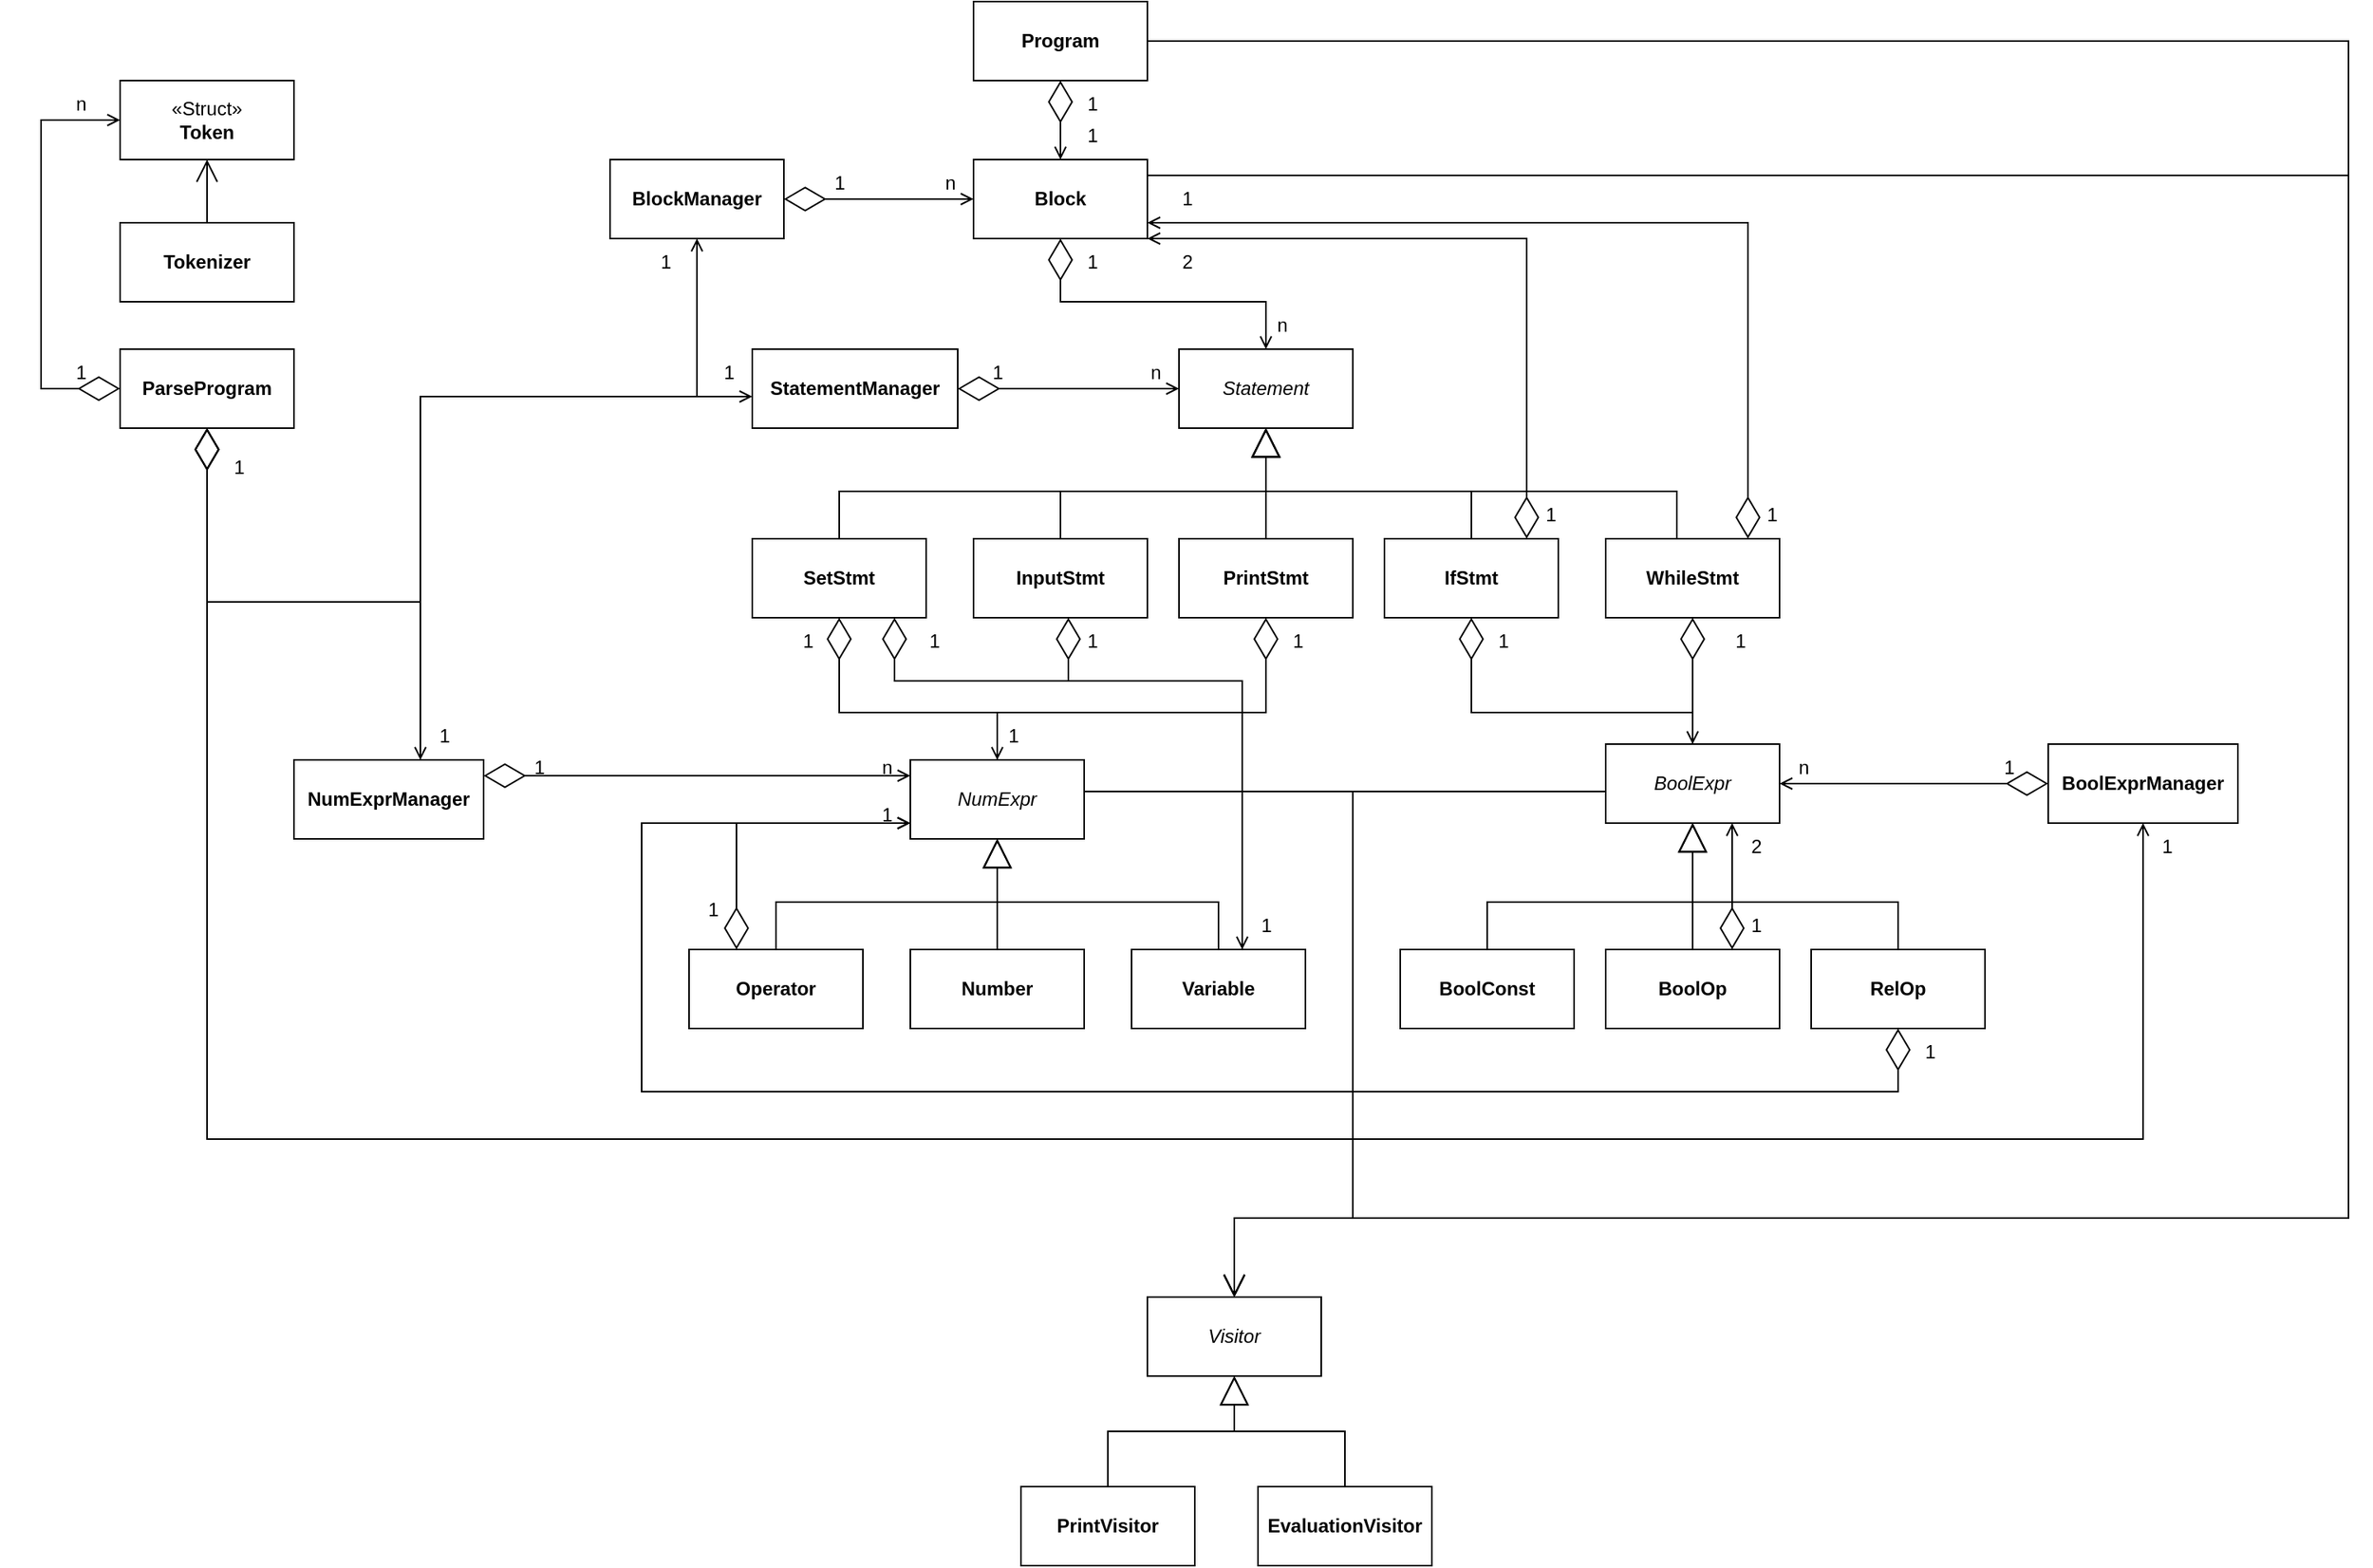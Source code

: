 <mxfile version="21.6.8" type="device">
  <diagram name="Pagina-1" id="P2irHhzb5EJcoQHnUQgg">
    <mxGraphModel dx="709" dy="337" grid="1" gridSize="10" guides="1" tooltips="1" connect="1" arrows="1" fold="1" page="1" pageScale="1" pageWidth="827" pageHeight="1169" math="0" shadow="0">
      <root>
        <mxCell id="0" />
        <mxCell id="1" parent="0" />
        <mxCell id="OxRx2X8CixISzTdGkHXe-2" value="«Struct»&lt;br&gt;&lt;b&gt;Token&lt;/b&gt;" style="html=1;whiteSpace=wrap;" parent="1" vertex="1">
          <mxGeometry x="180" y="210" width="110" height="50" as="geometry" />
        </mxCell>
        <mxCell id="OxRx2X8CixISzTdGkHXe-3" value="&lt;b&gt;Tokenizer&lt;/b&gt;" style="html=1;whiteSpace=wrap;" parent="1" vertex="1">
          <mxGeometry x="180" y="300" width="110" height="50" as="geometry" />
        </mxCell>
        <mxCell id="OxRx2X8CixISzTdGkHXe-4" value="&lt;b&gt;ParseProgram&lt;/b&gt;" style="html=1;whiteSpace=wrap;" parent="1" vertex="1">
          <mxGeometry x="180" y="380" width="110" height="50" as="geometry" />
        </mxCell>
        <mxCell id="OxRx2X8CixISzTdGkHXe-5" value="" style="endArrow=diamondThin;endFill=0;endSize=24;html=1;rounded=0;edgeStyle=orthogonalEdgeStyle;startArrow=open;startFill=0;" parent="1" source="OxRx2X8CixISzTdGkHXe-2" target="OxRx2X8CixISzTdGkHXe-4" edge="1">
          <mxGeometry width="160" relative="1" as="geometry">
            <mxPoint x="110" y="450" as="sourcePoint" />
            <mxPoint x="270" y="450" as="targetPoint" />
            <Array as="points">
              <mxPoint x="130" y="235" />
              <mxPoint x="130" y="405" />
            </Array>
          </mxGeometry>
        </mxCell>
        <mxCell id="OxRx2X8CixISzTdGkHXe-6" value="" style="endArrow=open;endFill=1;endSize=12;html=1;rounded=0;" parent="1" source="OxRx2X8CixISzTdGkHXe-3" target="OxRx2X8CixISzTdGkHXe-2" edge="1">
          <mxGeometry width="160" relative="1" as="geometry">
            <mxPoint x="110" y="450" as="sourcePoint" />
            <mxPoint x="270" y="450" as="targetPoint" />
          </mxGeometry>
        </mxCell>
        <mxCell id="OxRx2X8CixISzTdGkHXe-7" value="&lt;b&gt;Program&lt;/b&gt;" style="html=1;whiteSpace=wrap;" parent="1" vertex="1">
          <mxGeometry x="720" y="160" width="110" height="50" as="geometry" />
        </mxCell>
        <mxCell id="OxRx2X8CixISzTdGkHXe-8" value="&lt;b&gt;Block&lt;/b&gt;" style="html=1;whiteSpace=wrap;" parent="1" vertex="1">
          <mxGeometry x="720" y="260" width="110" height="50" as="geometry" />
        </mxCell>
        <mxCell id="OxRx2X8CixISzTdGkHXe-9" value="&lt;b&gt;BlockManager&lt;/b&gt;" style="html=1;whiteSpace=wrap;" parent="1" vertex="1">
          <mxGeometry x="490" y="260" width="110" height="50" as="geometry" />
        </mxCell>
        <mxCell id="OxRx2X8CixISzTdGkHXe-11" value="" style="endArrow=diamondThin;endFill=0;endSize=24;html=1;rounded=0;startArrow=open;startFill=0;" parent="1" source="OxRx2X8CixISzTdGkHXe-8" target="OxRx2X8CixISzTdGkHXe-7" edge="1">
          <mxGeometry width="160" relative="1" as="geometry">
            <mxPoint x="400" y="350" as="sourcePoint" />
            <mxPoint x="560" y="350" as="targetPoint" />
          </mxGeometry>
        </mxCell>
        <mxCell id="OxRx2X8CixISzTdGkHXe-12" value="&lt;i&gt;Statement&lt;/i&gt;" style="html=1;whiteSpace=wrap;" parent="1" vertex="1">
          <mxGeometry x="850" y="380" width="110" height="50" as="geometry" />
        </mxCell>
        <mxCell id="OxRx2X8CixISzTdGkHXe-13" value="&lt;b&gt;SetStmt&lt;/b&gt;" style="html=1;whiteSpace=wrap;" parent="1" vertex="1">
          <mxGeometry x="580" y="500" width="110" height="50" as="geometry" />
        </mxCell>
        <mxCell id="OxRx2X8CixISzTdGkHXe-14" value="&lt;b&gt;InputStmt&lt;/b&gt;" style="html=1;whiteSpace=wrap;" parent="1" vertex="1">
          <mxGeometry x="720" y="500" width="110" height="50" as="geometry" />
        </mxCell>
        <mxCell id="OxRx2X8CixISzTdGkHXe-15" value="&lt;b&gt;PrintStmt&lt;/b&gt;" style="html=1;whiteSpace=wrap;" parent="1" vertex="1">
          <mxGeometry x="850" y="500" width="110" height="50" as="geometry" />
        </mxCell>
        <mxCell id="OxRx2X8CixISzTdGkHXe-16" value="&lt;b&gt;IfStmt&lt;/b&gt;" style="html=1;whiteSpace=wrap;" parent="1" vertex="1">
          <mxGeometry x="980" y="500" width="110" height="50" as="geometry" />
        </mxCell>
        <mxCell id="OxRx2X8CixISzTdGkHXe-17" value="&lt;b&gt;WhileStmt&lt;/b&gt;" style="html=1;whiteSpace=wrap;" parent="1" vertex="1">
          <mxGeometry x="1120" y="500" width="110" height="50" as="geometry" />
        </mxCell>
        <mxCell id="OxRx2X8CixISzTdGkHXe-18" value="" style="endArrow=block;endSize=16;endFill=0;html=1;rounded=0;edgeStyle=orthogonalEdgeStyle;" parent="1" source="OxRx2X8CixISzTdGkHXe-13" target="OxRx2X8CixISzTdGkHXe-12" edge="1">
          <mxGeometry width="160" relative="1" as="geometry">
            <mxPoint x="840" y="500" as="sourcePoint" />
            <mxPoint x="1000" y="500" as="targetPoint" />
            <Array as="points">
              <mxPoint x="635" y="470" />
              <mxPoint x="905" y="470" />
            </Array>
          </mxGeometry>
        </mxCell>
        <mxCell id="OxRx2X8CixISzTdGkHXe-19" value="" style="endArrow=block;endSize=16;endFill=0;html=1;rounded=0;edgeStyle=orthogonalEdgeStyle;" parent="1" source="OxRx2X8CixISzTdGkHXe-14" target="OxRx2X8CixISzTdGkHXe-12" edge="1">
          <mxGeometry width="160" relative="1" as="geometry">
            <mxPoint x="700" y="513" as="sourcePoint" />
            <mxPoint x="860" y="447" as="targetPoint" />
            <Array as="points">
              <mxPoint x="775" y="470" />
              <mxPoint x="905" y="470" />
            </Array>
          </mxGeometry>
        </mxCell>
        <mxCell id="OxRx2X8CixISzTdGkHXe-20" value="" style="endArrow=block;endSize=16;endFill=0;html=1;rounded=0;edgeStyle=orthogonalEdgeStyle;" parent="1" source="OxRx2X8CixISzTdGkHXe-15" target="OxRx2X8CixISzTdGkHXe-12" edge="1">
          <mxGeometry width="160" relative="1" as="geometry">
            <mxPoint x="710" y="523" as="sourcePoint" />
            <mxPoint x="870" y="457" as="targetPoint" />
          </mxGeometry>
        </mxCell>
        <mxCell id="OxRx2X8CixISzTdGkHXe-22" value="" style="endArrow=block;endSize=16;endFill=0;html=1;rounded=0;edgeStyle=orthogonalEdgeStyle;" parent="1" source="OxRx2X8CixISzTdGkHXe-16" target="OxRx2X8CixISzTdGkHXe-12" edge="1">
          <mxGeometry width="160" relative="1" as="geometry">
            <mxPoint x="720" y="533" as="sourcePoint" />
            <mxPoint x="880" y="467" as="targetPoint" />
            <Array as="points">
              <mxPoint x="1035" y="470" />
              <mxPoint x="905" y="470" />
            </Array>
          </mxGeometry>
        </mxCell>
        <mxCell id="OxRx2X8CixISzTdGkHXe-23" value="" style="endArrow=block;endSize=16;endFill=0;html=1;rounded=0;edgeStyle=orthogonalEdgeStyle;" parent="1" source="OxRx2X8CixISzTdGkHXe-17" target="OxRx2X8CixISzTdGkHXe-12" edge="1">
          <mxGeometry width="160" relative="1" as="geometry">
            <mxPoint x="730" y="543" as="sourcePoint" />
            <mxPoint x="890" y="477" as="targetPoint" />
            <Array as="points">
              <mxPoint x="1165" y="470" />
              <mxPoint x="905" y="470" />
            </Array>
          </mxGeometry>
        </mxCell>
        <mxCell id="OxRx2X8CixISzTdGkHXe-26" value="&lt;i&gt;NumExpr&lt;/i&gt;" style="html=1;whiteSpace=wrap;" parent="1" vertex="1">
          <mxGeometry x="680" y="640" width="110" height="50" as="geometry" />
        </mxCell>
        <mxCell id="OxRx2X8CixISzTdGkHXe-27" value="&lt;b&gt;Operator&lt;/b&gt;" style="html=1;whiteSpace=wrap;" parent="1" vertex="1">
          <mxGeometry x="540" y="760" width="110" height="50" as="geometry" />
        </mxCell>
        <mxCell id="OxRx2X8CixISzTdGkHXe-28" value="&lt;b&gt;Number&lt;/b&gt;" style="html=1;whiteSpace=wrap;" parent="1" vertex="1">
          <mxGeometry x="680" y="760" width="110" height="50" as="geometry" />
        </mxCell>
        <mxCell id="OxRx2X8CixISzTdGkHXe-29" value="&lt;b&gt;Variable&lt;/b&gt;" style="html=1;whiteSpace=wrap;" parent="1" vertex="1">
          <mxGeometry x="820" y="760" width="110" height="50" as="geometry" />
        </mxCell>
        <mxCell id="OxRx2X8CixISzTdGkHXe-30" value="" style="endArrow=block;endSize=16;endFill=0;html=1;rounded=0;edgeStyle=orthogonalEdgeStyle;" parent="1" source="OxRx2X8CixISzTdGkHXe-27" target="OxRx2X8CixISzTdGkHXe-26" edge="1">
          <mxGeometry width="160" relative="1" as="geometry">
            <mxPoint x="840" y="640" as="sourcePoint" />
            <mxPoint x="1000" y="640" as="targetPoint" />
            <Array as="points">
              <mxPoint x="595" y="730" />
              <mxPoint x="735" y="730" />
            </Array>
          </mxGeometry>
        </mxCell>
        <mxCell id="OxRx2X8CixISzTdGkHXe-31" value="" style="endArrow=block;endSize=16;endFill=0;html=1;rounded=0;edgeStyle=orthogonalEdgeStyle;" parent="1" source="OxRx2X8CixISzTdGkHXe-28" target="OxRx2X8CixISzTdGkHXe-26" edge="1">
          <mxGeometry width="160" relative="1" as="geometry">
            <mxPoint x="644" y="770" as="sourcePoint" />
            <mxPoint x="706" y="730" as="targetPoint" />
          </mxGeometry>
        </mxCell>
        <mxCell id="OxRx2X8CixISzTdGkHXe-32" value="" style="endArrow=block;endSize=16;endFill=0;html=1;rounded=0;edgeStyle=orthogonalEdgeStyle;" parent="1" source="OxRx2X8CixISzTdGkHXe-29" target="OxRx2X8CixISzTdGkHXe-26" edge="1">
          <mxGeometry width="160" relative="1" as="geometry">
            <mxPoint x="654" y="780" as="sourcePoint" />
            <mxPoint x="716" y="740" as="targetPoint" />
            <Array as="points">
              <mxPoint x="875" y="730" />
              <mxPoint x="735" y="730" />
            </Array>
          </mxGeometry>
        </mxCell>
        <mxCell id="OxRx2X8CixISzTdGkHXe-33" value="&lt;i&gt;BoolExpr&lt;/i&gt;" style="html=1;whiteSpace=wrap;" parent="1" vertex="1">
          <mxGeometry x="1120" y="630" width="110" height="50" as="geometry" />
        </mxCell>
        <mxCell id="OxRx2X8CixISzTdGkHXe-34" value="&lt;b&gt;BoolConst&lt;/b&gt;" style="html=1;whiteSpace=wrap;" parent="1" vertex="1">
          <mxGeometry x="990" y="760" width="110" height="50" as="geometry" />
        </mxCell>
        <mxCell id="OxRx2X8CixISzTdGkHXe-35" value="&lt;b&gt;BoolOp&lt;/b&gt;" style="html=1;whiteSpace=wrap;" parent="1" vertex="1">
          <mxGeometry x="1120" y="760" width="110" height="50" as="geometry" />
        </mxCell>
        <mxCell id="OxRx2X8CixISzTdGkHXe-36" value="&lt;b&gt;RelOp&lt;/b&gt;" style="html=1;whiteSpace=wrap;" parent="1" vertex="1">
          <mxGeometry x="1250" y="760" width="110" height="50" as="geometry" />
        </mxCell>
        <mxCell id="OxRx2X8CixISzTdGkHXe-37" value="" style="endArrow=block;endSize=16;endFill=0;html=1;rounded=0;edgeStyle=orthogonalEdgeStyle;" parent="1" source="OxRx2X8CixISzTdGkHXe-34" target="OxRx2X8CixISzTdGkHXe-33" edge="1">
          <mxGeometry width="160" relative="1" as="geometry">
            <mxPoint x="930" y="670" as="sourcePoint" />
            <mxPoint x="1090" y="670" as="targetPoint" />
            <Array as="points">
              <mxPoint x="1045" y="730" />
              <mxPoint x="1175" y="730" />
            </Array>
          </mxGeometry>
        </mxCell>
        <mxCell id="OxRx2X8CixISzTdGkHXe-38" value="" style="endArrow=block;endSize=16;endFill=0;html=1;rounded=0;edgeStyle=orthogonalEdgeStyle;" parent="1" source="OxRx2X8CixISzTdGkHXe-35" target="OxRx2X8CixISzTdGkHXe-33" edge="1">
          <mxGeometry width="160" relative="1" as="geometry">
            <mxPoint x="1080" y="770" as="sourcePoint" />
            <mxPoint x="1150" y="700" as="targetPoint" />
            <Array as="points">
              <mxPoint x="1175" y="710" />
              <mxPoint x="1175" y="710" />
            </Array>
          </mxGeometry>
        </mxCell>
        <mxCell id="OxRx2X8CixISzTdGkHXe-39" value="" style="endArrow=block;endSize=16;endFill=0;html=1;rounded=0;edgeStyle=orthogonalEdgeStyle;" parent="1" source="OxRx2X8CixISzTdGkHXe-36" target="OxRx2X8CixISzTdGkHXe-33" edge="1">
          <mxGeometry width="160" relative="1" as="geometry">
            <mxPoint x="1090" y="780" as="sourcePoint" />
            <mxPoint x="1160" y="710" as="targetPoint" />
            <Array as="points">
              <mxPoint x="1305" y="730" />
              <mxPoint x="1175" y="730" />
            </Array>
          </mxGeometry>
        </mxCell>
        <mxCell id="OxRx2X8CixISzTdGkHXe-40" value="&lt;b&gt;BoolExprManager&lt;/b&gt;" style="html=1;whiteSpace=wrap;" parent="1" vertex="1">
          <mxGeometry x="1400" y="630" width="120" height="50" as="geometry" />
        </mxCell>
        <mxCell id="OxRx2X8CixISzTdGkHXe-41" value="&lt;i&gt;Visitor&lt;/i&gt;" style="html=1;whiteSpace=wrap;" parent="1" vertex="1">
          <mxGeometry x="830" y="980" width="110" height="50" as="geometry" />
        </mxCell>
        <mxCell id="OxRx2X8CixISzTdGkHXe-42" value="&lt;b&gt;PrintVisitor&lt;/b&gt;" style="html=1;whiteSpace=wrap;" parent="1" vertex="1">
          <mxGeometry x="750" y="1100" width="110" height="50" as="geometry" />
        </mxCell>
        <mxCell id="OxRx2X8CixISzTdGkHXe-43" value="&lt;b&gt;EvaluationVisitor&lt;/b&gt;" style="html=1;whiteSpace=wrap;" parent="1" vertex="1">
          <mxGeometry x="900" y="1100" width="110" height="50" as="geometry" />
        </mxCell>
        <mxCell id="OxRx2X8CixISzTdGkHXe-46" value="" style="endArrow=block;endSize=16;endFill=0;html=1;rounded=0;edgeStyle=orthogonalEdgeStyle;" parent="1" source="OxRx2X8CixISzTdGkHXe-42" target="OxRx2X8CixISzTdGkHXe-41" edge="1">
          <mxGeometry width="160" relative="1" as="geometry">
            <mxPoint x="770" y="990" as="sourcePoint" />
            <mxPoint x="930" y="990" as="targetPoint" />
          </mxGeometry>
        </mxCell>
        <mxCell id="OxRx2X8CixISzTdGkHXe-47" value="" style="endArrow=block;endSize=16;endFill=0;html=1;rounded=0;edgeStyle=orthogonalEdgeStyle;" parent="1" source="OxRx2X8CixISzTdGkHXe-43" target="OxRx2X8CixISzTdGkHXe-41" edge="1">
          <mxGeometry width="160" relative="1" as="geometry">
            <mxPoint x="835" y="1110" as="sourcePoint" />
            <mxPoint x="875" y="1060" as="targetPoint" />
          </mxGeometry>
        </mxCell>
        <mxCell id="OxRx2X8CixISzTdGkHXe-48" value="&lt;b&gt;NumExprManager&lt;/b&gt;" style="html=1;whiteSpace=wrap;" parent="1" vertex="1">
          <mxGeometry x="290" y="640" width="120" height="50" as="geometry" />
        </mxCell>
        <mxCell id="OxRx2X8CixISzTdGkHXe-49" value="" style="endArrow=diamondThin;endFill=0;endSize=24;html=1;rounded=0;edgeStyle=orthogonalEdgeStyle;startArrow=open;startFill=0;" parent="1" source="OxRx2X8CixISzTdGkHXe-26" target="OxRx2X8CixISzTdGkHXe-13" edge="1">
          <mxGeometry width="160" relative="1" as="geometry">
            <mxPoint x="740" y="700" as="sourcePoint" />
            <mxPoint x="900" y="700" as="targetPoint" />
            <Array as="points">
              <mxPoint x="735" y="610" />
              <mxPoint x="635" y="610" />
            </Array>
          </mxGeometry>
        </mxCell>
        <mxCell id="OxRx2X8CixISzTdGkHXe-50" value="" style="endArrow=diamondThin;endFill=0;endSize=24;html=1;rounded=0;edgeStyle=orthogonalEdgeStyle;" parent="1" source="OxRx2X8CixISzTdGkHXe-26" target="OxRx2X8CixISzTdGkHXe-15" edge="1">
          <mxGeometry width="160" relative="1" as="geometry">
            <mxPoint x="727" y="650" as="sourcePoint" />
            <mxPoint x="663" y="560" as="targetPoint" />
            <Array as="points">
              <mxPoint x="735" y="610" />
              <mxPoint x="905" y="610" />
            </Array>
          </mxGeometry>
        </mxCell>
        <mxCell id="OxRx2X8CixISzTdGkHXe-51" value="1" style="text;html=1;align=center;verticalAlign=middle;resizable=0;points=[];autosize=1;strokeColor=none;fillColor=none;" parent="1" vertex="1">
          <mxGeometry x="600" y="550" width="30" height="30" as="geometry" />
        </mxCell>
        <mxCell id="OxRx2X8CixISzTdGkHXe-52" value="1" style="text;html=1;align=center;verticalAlign=middle;resizable=0;points=[];autosize=1;strokeColor=none;fillColor=none;" parent="1" vertex="1">
          <mxGeometry x="910" y="550" width="30" height="30" as="geometry" />
        </mxCell>
        <mxCell id="OxRx2X8CixISzTdGkHXe-53" value="" style="endArrow=diamondThin;endFill=0;endSize=24;html=1;rounded=0;edgeStyle=orthogonalEdgeStyle;" parent="1" source="OxRx2X8CixISzTdGkHXe-29" target="OxRx2X8CixISzTdGkHXe-14" edge="1">
          <mxGeometry width="160" relative="1" as="geometry">
            <mxPoint x="740" y="700" as="sourcePoint" />
            <mxPoint x="900" y="700" as="targetPoint" />
            <Array as="points">
              <mxPoint x="890" y="590" />
              <mxPoint x="780" y="590" />
            </Array>
          </mxGeometry>
        </mxCell>
        <mxCell id="OxRx2X8CixISzTdGkHXe-54" value="" style="endArrow=diamondThin;endFill=0;endSize=24;html=1;rounded=0;edgeStyle=orthogonalEdgeStyle;startArrow=open;startFill=0;" parent="1" source="OxRx2X8CixISzTdGkHXe-29" target="OxRx2X8CixISzTdGkHXe-13" edge="1">
          <mxGeometry width="160" relative="1" as="geometry">
            <mxPoint x="875" y="770" as="sourcePoint" />
            <mxPoint x="795" y="560" as="targetPoint" />
            <Array as="points">
              <mxPoint x="890" y="590" />
              <mxPoint x="670" y="590" />
            </Array>
          </mxGeometry>
        </mxCell>
        <mxCell id="OxRx2X8CixISzTdGkHXe-55" value="1" style="text;html=1;align=center;verticalAlign=middle;resizable=0;points=[];autosize=1;strokeColor=none;fillColor=none;" parent="1" vertex="1">
          <mxGeometry x="680" y="550" width="30" height="30" as="geometry" />
        </mxCell>
        <mxCell id="OxRx2X8CixISzTdGkHXe-56" value="1" style="text;html=1;align=center;verticalAlign=middle;resizable=0;points=[];autosize=1;strokeColor=none;fillColor=none;" parent="1" vertex="1">
          <mxGeometry x="780" y="550" width="30" height="30" as="geometry" />
        </mxCell>
        <mxCell id="OxRx2X8CixISzTdGkHXe-57" value="" style="endArrow=diamondThin;endFill=0;endSize=24;html=1;rounded=0;edgeStyle=orthogonalEdgeStyle;startArrow=open;startFill=0;" parent="1" source="OxRx2X8CixISzTdGkHXe-26" target="OxRx2X8CixISzTdGkHXe-27" edge="1">
          <mxGeometry width="160" relative="1" as="geometry">
            <mxPoint x="620" y="660" as="sourcePoint" />
            <mxPoint x="780" y="660" as="targetPoint" />
            <Array as="points">
              <mxPoint x="570" y="680" />
            </Array>
          </mxGeometry>
        </mxCell>
        <mxCell id="OxRx2X8CixISzTdGkHXe-58" value="" style="endArrow=diamondThin;endFill=0;endSize=24;html=1;rounded=0;startArrow=open;startFill=0;edgeStyle=orthogonalEdgeStyle;" parent="1" source="OxRx2X8CixISzTdGkHXe-26" target="OxRx2X8CixISzTdGkHXe-48" edge="1">
          <mxGeometry width="160" relative="1" as="geometry">
            <mxPoint x="620" y="660" as="sourcePoint" />
            <mxPoint x="780" y="660" as="targetPoint" />
            <Array as="points">
              <mxPoint x="550" y="650" />
              <mxPoint x="550" y="650" />
            </Array>
          </mxGeometry>
        </mxCell>
        <mxCell id="OxRx2X8CixISzTdGkHXe-59" value="n" style="text;html=1;align=center;verticalAlign=middle;resizable=0;points=[];autosize=1;strokeColor=none;fillColor=none;" parent="1" vertex="1">
          <mxGeometry x="650" y="630" width="30" height="30" as="geometry" />
        </mxCell>
        <mxCell id="OxRx2X8CixISzTdGkHXe-60" value="1" style="text;html=1;align=center;verticalAlign=middle;resizable=0;points=[];autosize=1;strokeColor=none;fillColor=none;" parent="1" vertex="1">
          <mxGeometry x="650" y="660" width="30" height="30" as="geometry" />
        </mxCell>
        <mxCell id="OxRx2X8CixISzTdGkHXe-61" value="" style="endArrow=diamondThin;endFill=0;endSize=24;html=1;rounded=0;edgeStyle=orthogonalEdgeStyle;startArrow=open;startFill=0;" parent="1" source="OxRx2X8CixISzTdGkHXe-26" target="OxRx2X8CixISzTdGkHXe-36" edge="1">
          <mxGeometry width="160" relative="1" as="geometry">
            <mxPoint x="790" y="750" as="sourcePoint" />
            <mxPoint x="950" y="750" as="targetPoint" />
            <Array as="points">
              <mxPoint x="510" y="680" />
              <mxPoint x="510" y="850" />
              <mxPoint x="1305" y="850" />
            </Array>
          </mxGeometry>
        </mxCell>
        <mxCell id="OxRx2X8CixISzTdGkHXe-63" value="" style="endArrow=diamondThin;endFill=0;endSize=24;html=1;rounded=0;edgeStyle=orthogonalEdgeStyle;startArrow=open;startFill=0;" parent="1" source="OxRx2X8CixISzTdGkHXe-33" target="OxRx2X8CixISzTdGkHXe-35" edge="1">
          <mxGeometry width="160" relative="1" as="geometry">
            <mxPoint x="1170" y="670" as="sourcePoint" />
            <mxPoint x="1040" y="820" as="targetPoint" />
            <Array as="points">
              <mxPoint x="1200" y="710" />
              <mxPoint x="1200" y="710" />
            </Array>
          </mxGeometry>
        </mxCell>
        <mxCell id="OxRx2X8CixISzTdGkHXe-64" value="2" style="text;html=1;align=center;verticalAlign=middle;resizable=0;points=[];autosize=1;strokeColor=none;fillColor=none;" parent="1" vertex="1">
          <mxGeometry x="1200" y="680" width="30" height="30" as="geometry" />
        </mxCell>
        <mxCell id="OxRx2X8CixISzTdGkHXe-65" value="" style="endArrow=diamondThin;endFill=0;endSize=24;html=1;rounded=0;startArrow=open;startFill=0;" parent="1" source="OxRx2X8CixISzTdGkHXe-33" target="OxRx2X8CixISzTdGkHXe-40" edge="1">
          <mxGeometry width="160" relative="1" as="geometry">
            <mxPoint x="930" y="900" as="sourcePoint" />
            <mxPoint x="1090" y="900" as="targetPoint" />
          </mxGeometry>
        </mxCell>
        <mxCell id="OxRx2X8CixISzTdGkHXe-66" value="n" style="text;html=1;align=center;verticalAlign=middle;resizable=0;points=[];autosize=1;strokeColor=none;fillColor=none;" parent="1" vertex="1">
          <mxGeometry x="1230" y="630" width="30" height="30" as="geometry" />
        </mxCell>
        <mxCell id="OxRx2X8CixISzTdGkHXe-67" value="" style="endArrow=diamondThin;endFill=0;endSize=24;html=1;rounded=0;edgeStyle=orthogonalEdgeStyle;startArrow=open;startFill=0;" parent="1" source="OxRx2X8CixISzTdGkHXe-33" target="OxRx2X8CixISzTdGkHXe-16" edge="1">
          <mxGeometry width="160" relative="1" as="geometry">
            <mxPoint x="930" y="560" as="sourcePoint" />
            <mxPoint x="1090" y="560" as="targetPoint" />
            <Array as="points">
              <mxPoint x="1175" y="610" />
              <mxPoint x="1035" y="610" />
            </Array>
          </mxGeometry>
        </mxCell>
        <mxCell id="OxRx2X8CixISzTdGkHXe-68" value="" style="endArrow=diamondThin;endFill=0;endSize=24;html=1;rounded=0;edgeStyle=orthogonalEdgeStyle;" parent="1" source="OxRx2X8CixISzTdGkHXe-33" target="OxRx2X8CixISzTdGkHXe-17" edge="1">
          <mxGeometry width="160" relative="1" as="geometry">
            <mxPoint x="1158" y="640" as="sourcePoint" />
            <mxPoint x="1072" y="560" as="targetPoint" />
          </mxGeometry>
        </mxCell>
        <mxCell id="OxRx2X8CixISzTdGkHXe-69" value="1" style="text;html=1;align=center;verticalAlign=middle;resizable=0;points=[];autosize=1;strokeColor=none;fillColor=none;" parent="1" vertex="1">
          <mxGeometry x="1190" y="550" width="30" height="30" as="geometry" />
        </mxCell>
        <mxCell id="OxRx2X8CixISzTdGkHXe-70" value="1" style="text;html=1;align=center;verticalAlign=middle;resizable=0;points=[];autosize=1;strokeColor=none;fillColor=none;" parent="1" vertex="1">
          <mxGeometry x="1040" y="550" width="30" height="30" as="geometry" />
        </mxCell>
        <mxCell id="OxRx2X8CixISzTdGkHXe-71" value="" style="endArrow=diamondThin;endFill=0;endSize=24;html=1;rounded=0;edgeStyle=orthogonalEdgeStyle;startArrow=open;startFill=0;" parent="1" source="OxRx2X8CixISzTdGkHXe-48" target="OxRx2X8CixISzTdGkHXe-4" edge="1">
          <mxGeometry width="160" relative="1" as="geometry">
            <mxPoint x="300" y="610" as="sourcePoint" />
            <mxPoint x="460" y="610" as="targetPoint" />
            <Array as="points">
              <mxPoint x="370" y="540" />
              <mxPoint x="235" y="540" />
            </Array>
          </mxGeometry>
        </mxCell>
        <mxCell id="OxRx2X8CixISzTdGkHXe-72" value="" style="endArrow=diamondThin;endFill=0;endSize=24;html=1;rounded=0;edgeStyle=orthogonalEdgeStyle;startArrow=open;startFill=0;" parent="1" source="OxRx2X8CixISzTdGkHXe-9" target="OxRx2X8CixISzTdGkHXe-4" edge="1">
          <mxGeometry width="160" relative="1" as="geometry">
            <mxPoint x="330" y="650" as="sourcePoint" />
            <mxPoint x="245" y="580" as="targetPoint" />
            <Array as="points">
              <mxPoint x="545" y="410" />
              <mxPoint x="370" y="410" />
              <mxPoint x="370" y="540" />
              <mxPoint x="235" y="540" />
            </Array>
          </mxGeometry>
        </mxCell>
        <mxCell id="OxRx2X8CixISzTdGkHXe-73" value="n" style="text;html=1;align=center;verticalAlign=middle;resizable=0;points=[];autosize=1;strokeColor=none;fillColor=none;" parent="1" vertex="1">
          <mxGeometry x="140" y="210" width="30" height="30" as="geometry" />
        </mxCell>
        <mxCell id="OxRx2X8CixISzTdGkHXe-75" value="1" style="text;html=1;align=center;verticalAlign=middle;resizable=0;points=[];autosize=1;strokeColor=none;fillColor=none;" parent="1" vertex="1">
          <mxGeometry x="240" y="440" width="30" height="30" as="geometry" />
        </mxCell>
        <mxCell id="OxRx2X8CixISzTdGkHXe-76" value="" style="endArrow=diamondThin;endFill=0;endSize=24;html=1;rounded=0;edgeStyle=orthogonalEdgeStyle;startArrow=open;startFill=0;" parent="1" source="OxRx2X8CixISzTdGkHXe-40" target="OxRx2X8CixISzTdGkHXe-4" edge="1">
          <mxGeometry width="160" relative="1" as="geometry">
            <mxPoint x="810" y="880" as="sourcePoint" />
            <mxPoint x="970" y="880" as="targetPoint" />
            <Array as="points">
              <mxPoint x="1460" y="880" />
              <mxPoint x="235" y="880" />
            </Array>
          </mxGeometry>
        </mxCell>
        <mxCell id="OxRx2X8CixISzTdGkHXe-77" value="" style="endArrow=diamondThin;endFill=0;endSize=24;html=1;rounded=0;edgeStyle=orthogonalEdgeStyle;startArrow=open;startFill=0;" parent="1" source="OxRx2X8CixISzTdGkHXe-8" target="OxRx2X8CixISzTdGkHXe-9" edge="1">
          <mxGeometry width="160" relative="1" as="geometry">
            <mxPoint x="550" y="310" as="sourcePoint" />
            <mxPoint x="710" y="310" as="targetPoint" />
            <Array as="points">
              <mxPoint x="640" y="285" />
              <mxPoint x="640" y="285" />
            </Array>
          </mxGeometry>
        </mxCell>
        <mxCell id="OxRx2X8CixISzTdGkHXe-79" value="n" style="text;html=1;align=center;verticalAlign=middle;resizable=0;points=[];autosize=1;strokeColor=none;fillColor=none;" parent="1" vertex="1">
          <mxGeometry x="690" y="260" width="30" height="30" as="geometry" />
        </mxCell>
        <mxCell id="OxRx2X8CixISzTdGkHXe-80" value="1" style="text;html=1;align=center;verticalAlign=middle;resizable=0;points=[];autosize=1;strokeColor=none;fillColor=none;" parent="1" vertex="1">
          <mxGeometry x="780" y="210" width="30" height="30" as="geometry" />
        </mxCell>
        <mxCell id="OxRx2X8CixISzTdGkHXe-81" value="" style="endArrow=diamondThin;endFill=0;endSize=24;html=1;rounded=0;edgeStyle=orthogonalEdgeStyle;startArrow=open;startFill=0;" parent="1" source="OxRx2X8CixISzTdGkHXe-8" target="OxRx2X8CixISzTdGkHXe-17" edge="1">
          <mxGeometry width="160" relative="1" as="geometry">
            <mxPoint x="760" y="340" as="sourcePoint" />
            <mxPoint x="920" y="340" as="targetPoint" />
            <Array as="points">
              <mxPoint x="1210" y="300" />
            </Array>
          </mxGeometry>
        </mxCell>
        <mxCell id="OxRx2X8CixISzTdGkHXe-82" value="1" style="text;html=1;align=center;verticalAlign=middle;resizable=0;points=[];autosize=1;strokeColor=none;fillColor=none;" parent="1" vertex="1">
          <mxGeometry x="1210" y="470" width="30" height="30" as="geometry" />
        </mxCell>
        <mxCell id="OxRx2X8CixISzTdGkHXe-83" value="" style="endArrow=diamondThin;endFill=0;endSize=24;html=1;rounded=0;edgeStyle=orthogonalEdgeStyle;startArrow=open;startFill=0;" parent="1" source="OxRx2X8CixISzTdGkHXe-8" target="OxRx2X8CixISzTdGkHXe-16" edge="1">
          <mxGeometry width="160" relative="1" as="geometry">
            <mxPoint x="760" y="340" as="sourcePoint" />
            <mxPoint x="920" y="340" as="targetPoint" />
            <Array as="points">
              <mxPoint x="1070" y="310" />
            </Array>
          </mxGeometry>
        </mxCell>
        <mxCell id="OxRx2X8CixISzTdGkHXe-84" value="2" style="text;html=1;align=center;verticalAlign=middle;resizable=0;points=[];autosize=1;strokeColor=none;fillColor=none;" parent="1" vertex="1">
          <mxGeometry x="840" y="310" width="30" height="30" as="geometry" />
        </mxCell>
        <mxCell id="OxRx2X8CixISzTdGkHXe-85" value="" style="endArrow=open;endSize=12;html=1;rounded=0;edgeStyle=orthogonalEdgeStyle;" parent="1" source="OxRx2X8CixISzTdGkHXe-7" target="OxRx2X8CixISzTdGkHXe-41" edge="1">
          <mxGeometry width="160" relative="1" as="geometry">
            <mxPoint x="880" y="600" as="sourcePoint" />
            <mxPoint x="1040" y="600" as="targetPoint" />
            <Array as="points">
              <mxPoint x="1590" y="185" />
              <mxPoint x="1590" y="930" />
              <mxPoint x="885" y="930" />
            </Array>
          </mxGeometry>
        </mxCell>
        <mxCell id="OxRx2X8CixISzTdGkHXe-87" value="" style="endArrow=open;endFill=1;endSize=12;html=1;rounded=0;edgeStyle=orthogonalEdgeStyle;" parent="1" source="OxRx2X8CixISzTdGkHXe-8" target="OxRx2X8CixISzTdGkHXe-41" edge="1">
          <mxGeometry width="160" relative="1" as="geometry">
            <mxPoint x="824.98" y="270" as="sourcePoint" />
            <mxPoint x="879.98" y="940" as="targetPoint" />
            <Array as="points">
              <mxPoint x="1590" y="270" />
              <mxPoint x="1590" y="930" />
              <mxPoint x="885" y="930" />
            </Array>
          </mxGeometry>
        </mxCell>
        <mxCell id="OxRx2X8CixISzTdGkHXe-89" value="" style="endArrow=diamondThin;endFill=0;endSize=24;html=1;rounded=0;edgeStyle=orthogonalEdgeStyle;startArrow=open;startFill=0;" parent="1" source="OxRx2X8CixISzTdGkHXe-12" target="OxRx2X8CixISzTdGkHXe-8" edge="1">
          <mxGeometry width="160" relative="1" as="geometry">
            <mxPoint x="1050" y="420" as="sourcePoint" />
            <mxPoint x="1210" y="420" as="targetPoint" />
            <Array as="points">
              <mxPoint x="905" y="350" />
              <mxPoint x="775" y="350" />
            </Array>
          </mxGeometry>
        </mxCell>
        <mxCell id="OxRx2X8CixISzTdGkHXe-90" value="n" style="text;html=1;align=center;verticalAlign=middle;resizable=0;points=[];autosize=1;strokeColor=none;fillColor=none;" parent="1" vertex="1">
          <mxGeometry x="900" y="350" width="30" height="30" as="geometry" />
        </mxCell>
        <mxCell id="OxRx2X8CixISzTdGkHXe-91" value="" style="endArrow=open;endFill=1;endSize=12;html=1;rounded=0;edgeStyle=orthogonalEdgeStyle;" parent="1" source="OxRx2X8CixISzTdGkHXe-26" target="OxRx2X8CixISzTdGkHXe-41" edge="1">
          <mxGeometry width="160" relative="1" as="geometry">
            <mxPoint x="830" y="780" as="sourcePoint" />
            <mxPoint x="990" y="780" as="targetPoint" />
            <Array as="points">
              <mxPoint x="960" y="660" />
              <mxPoint x="960" y="930" />
              <mxPoint x="885" y="930" />
            </Array>
          </mxGeometry>
        </mxCell>
        <mxCell id="OxRx2X8CixISzTdGkHXe-92" value="" style="endArrow=open;endFill=1;endSize=12;html=1;rounded=0;edgeStyle=orthogonalEdgeStyle;" parent="1" source="OxRx2X8CixISzTdGkHXe-33" target="OxRx2X8CixISzTdGkHXe-41" edge="1">
          <mxGeometry width="160" relative="1" as="geometry">
            <mxPoint x="960" y="780" as="sourcePoint" />
            <mxPoint x="1120" y="780" as="targetPoint" />
            <Array as="points">
              <mxPoint x="960" y="660" />
              <mxPoint x="960" y="930" />
              <mxPoint x="885" y="930" />
            </Array>
          </mxGeometry>
        </mxCell>
        <mxCell id="_QMLzWhznCgWN0QLYq6d-1" value="&lt;b&gt;StatementManager&lt;/b&gt;" style="html=1;whiteSpace=wrap;" parent="1" vertex="1">
          <mxGeometry x="580" y="380" width="130" height="50" as="geometry" />
        </mxCell>
        <mxCell id="_QMLzWhznCgWN0QLYq6d-2" value="" style="endArrow=diamondThin;endFill=0;endSize=24;html=1;rounded=0;startArrow=open;startFill=0;" parent="1" source="OxRx2X8CixISzTdGkHXe-12" target="_QMLzWhznCgWN0QLYq6d-1" edge="1">
          <mxGeometry width="160" relative="1" as="geometry">
            <mxPoint x="590" y="420" as="sourcePoint" />
            <mxPoint x="770" y="405" as="targetPoint" />
          </mxGeometry>
        </mxCell>
        <mxCell id="_QMLzWhznCgWN0QLYq6d-3" value="n" style="text;html=1;align=center;verticalAlign=middle;resizable=0;points=[];autosize=1;strokeColor=none;fillColor=none;" parent="1" vertex="1">
          <mxGeometry x="820" y="380" width="30" height="30" as="geometry" />
        </mxCell>
        <mxCell id="_QMLzWhznCgWN0QLYq6d-4" value="" style="endArrow=diamondThin;endFill=0;endSize=24;html=1;rounded=0;edgeStyle=orthogonalEdgeStyle;startArrow=open;startFill=0;" parent="1" source="_QMLzWhznCgWN0QLYq6d-1" target="OxRx2X8CixISzTdGkHXe-4" edge="1">
          <mxGeometry width="160" relative="1" as="geometry">
            <mxPoint x="590" y="420" as="sourcePoint" />
            <mxPoint x="750" y="420" as="targetPoint" />
            <Array as="points">
              <mxPoint x="370" y="410" />
              <mxPoint x="370" y="540" />
              <mxPoint x="235" y="540" />
            </Array>
          </mxGeometry>
        </mxCell>
        <mxCell id="eNAtSe2sYvYE1l3DZhM--1" value="1" style="text;html=1;align=center;verticalAlign=middle;resizable=0;points=[];autosize=1;strokeColor=none;fillColor=none;" parent="1" vertex="1">
          <mxGeometry x="780" y="230" width="30" height="30" as="geometry" />
        </mxCell>
        <mxCell id="eNAtSe2sYvYE1l3DZhM--2" value="1" style="text;html=1;align=center;verticalAlign=middle;resizable=0;points=[];autosize=1;strokeColor=none;fillColor=none;" parent="1" vertex="1">
          <mxGeometry x="780" y="310" width="30" height="30" as="geometry" />
        </mxCell>
        <mxCell id="eNAtSe2sYvYE1l3DZhM--3" value="1" style="text;html=1;align=center;verticalAlign=middle;resizable=0;points=[];autosize=1;strokeColor=none;fillColor=none;" parent="1" vertex="1">
          <mxGeometry x="620" y="260" width="30" height="30" as="geometry" />
        </mxCell>
        <mxCell id="eNAtSe2sYvYE1l3DZhM--4" value="1" style="text;html=1;align=center;verticalAlign=middle;resizable=0;points=[];autosize=1;strokeColor=none;fillColor=none;" parent="1" vertex="1">
          <mxGeometry x="720" y="380" width="30" height="30" as="geometry" />
        </mxCell>
        <mxCell id="eNAtSe2sYvYE1l3DZhM--5" value="1" style="text;html=1;align=center;verticalAlign=middle;resizable=0;points=[];autosize=1;strokeColor=none;fillColor=none;" parent="1" vertex="1">
          <mxGeometry x="140" y="380" width="30" height="30" as="geometry" />
        </mxCell>
        <mxCell id="eNAtSe2sYvYE1l3DZhM--7" value="1" style="text;html=1;align=center;verticalAlign=middle;resizable=0;points=[];autosize=1;strokeColor=none;fillColor=none;" parent="1" vertex="1">
          <mxGeometry x="510" y="310" width="30" height="30" as="geometry" />
        </mxCell>
        <mxCell id="eNAtSe2sYvYE1l3DZhM--8" value="1" style="text;html=1;align=center;verticalAlign=middle;resizable=0;points=[];autosize=1;strokeColor=none;fillColor=none;" parent="1" vertex="1">
          <mxGeometry x="550" y="380" width="30" height="30" as="geometry" />
        </mxCell>
        <mxCell id="eNAtSe2sYvYE1l3DZhM--9" value="1" style="text;html=1;align=center;verticalAlign=middle;resizable=0;points=[];autosize=1;strokeColor=none;fillColor=none;" parent="1" vertex="1">
          <mxGeometry x="370" y="610" width="30" height="30" as="geometry" />
        </mxCell>
        <mxCell id="eNAtSe2sYvYE1l3DZhM--10" value="1" style="text;html=1;align=center;verticalAlign=middle;resizable=0;points=[];autosize=1;strokeColor=none;fillColor=none;" parent="1" vertex="1">
          <mxGeometry x="1460" y="680" width="30" height="30" as="geometry" />
        </mxCell>
        <mxCell id="eNAtSe2sYvYE1l3DZhM--11" value="1" style="text;html=1;align=center;verticalAlign=middle;resizable=0;points=[];autosize=1;strokeColor=none;fillColor=none;" parent="1" vertex="1">
          <mxGeometry x="1360" y="630" width="30" height="30" as="geometry" />
        </mxCell>
        <mxCell id="eNAtSe2sYvYE1l3DZhM--12" value="1" style="text;html=1;align=center;verticalAlign=middle;resizable=0;points=[];autosize=1;strokeColor=none;fillColor=none;" parent="1" vertex="1">
          <mxGeometry x="1070" y="470" width="30" height="30" as="geometry" />
        </mxCell>
        <mxCell id="eNAtSe2sYvYE1l3DZhM--13" value="1" style="text;html=1;align=center;verticalAlign=middle;resizable=0;points=[];autosize=1;strokeColor=none;fillColor=none;" parent="1" vertex="1">
          <mxGeometry x="840" y="270" width="30" height="30" as="geometry" />
        </mxCell>
        <mxCell id="eNAtSe2sYvYE1l3DZhM--14" value="1" style="text;html=1;align=center;verticalAlign=middle;resizable=0;points=[];autosize=1;strokeColor=none;fillColor=none;" parent="1" vertex="1">
          <mxGeometry x="430" y="630" width="30" height="30" as="geometry" />
        </mxCell>
        <mxCell id="eNAtSe2sYvYE1l3DZhM--17" value="1" style="text;html=1;align=center;verticalAlign=middle;resizable=0;points=[];autosize=1;strokeColor=none;fillColor=none;" parent="1" vertex="1">
          <mxGeometry x="540" y="720" width="30" height="30" as="geometry" />
        </mxCell>
        <mxCell id="eNAtSe2sYvYE1l3DZhM--19" value="1" style="text;html=1;align=center;verticalAlign=middle;resizable=0;points=[];autosize=1;strokeColor=none;fillColor=none;" parent="1" vertex="1">
          <mxGeometry x="1310" y="810" width="30" height="30" as="geometry" />
        </mxCell>
        <mxCell id="eNAtSe2sYvYE1l3DZhM--20" value="1" style="text;html=1;align=center;verticalAlign=middle;resizable=0;points=[];autosize=1;strokeColor=none;fillColor=none;" parent="1" vertex="1">
          <mxGeometry x="1200" y="730" width="30" height="30" as="geometry" />
        </mxCell>
        <mxCell id="eNAtSe2sYvYE1l3DZhM--21" value="1" style="text;html=1;align=center;verticalAlign=middle;resizable=0;points=[];autosize=1;strokeColor=none;fillColor=none;" parent="1" vertex="1">
          <mxGeometry x="890" y="730" width="30" height="30" as="geometry" />
        </mxCell>
        <mxCell id="eNAtSe2sYvYE1l3DZhM--22" value="1" style="text;html=1;align=center;verticalAlign=middle;resizable=0;points=[];autosize=1;strokeColor=none;fillColor=none;" parent="1" vertex="1">
          <mxGeometry x="730" y="610" width="30" height="30" as="geometry" />
        </mxCell>
      </root>
    </mxGraphModel>
  </diagram>
</mxfile>
